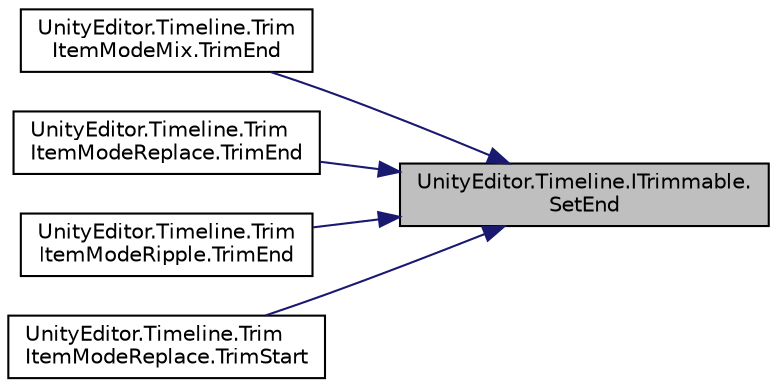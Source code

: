 digraph "UnityEditor.Timeline.ITrimmable.SetEnd"
{
 // LATEX_PDF_SIZE
  edge [fontname="Helvetica",fontsize="10",labelfontname="Helvetica",labelfontsize="10"];
  node [fontname="Helvetica",fontsize="10",shape=record];
  rankdir="RL";
  Node1 [label="UnityEditor.Timeline.ITrimmable.\lSetEnd",height=0.2,width=0.4,color="black", fillcolor="grey75", style="filled", fontcolor="black",tooltip=" "];
  Node1 -> Node2 [dir="back",color="midnightblue",fontsize="10",style="solid",fontname="Helvetica"];
  Node2 [label="UnityEditor.Timeline.Trim\lItemModeMix.TrimEnd",height=0.2,width=0.4,color="black", fillcolor="white", style="filled",URL="$class_unity_editor_1_1_timeline_1_1_trim_item_mode_mix.html#a122cb74495f54b033bbf2926c4245d1a",tooltip=" "];
  Node1 -> Node3 [dir="back",color="midnightblue",fontsize="10",style="solid",fontname="Helvetica"];
  Node3 [label="UnityEditor.Timeline.Trim\lItemModeReplace.TrimEnd",height=0.2,width=0.4,color="black", fillcolor="white", style="filled",URL="$class_unity_editor_1_1_timeline_1_1_trim_item_mode_replace.html#aa8aeec9f836bcac36940717cacd1df27",tooltip=" "];
  Node1 -> Node4 [dir="back",color="midnightblue",fontsize="10",style="solid",fontname="Helvetica"];
  Node4 [label="UnityEditor.Timeline.Trim\lItemModeRipple.TrimEnd",height=0.2,width=0.4,color="black", fillcolor="white", style="filled",URL="$class_unity_editor_1_1_timeline_1_1_trim_item_mode_ripple.html#a5d8284f2e51b406abbeeb414e3503574",tooltip=" "];
  Node1 -> Node5 [dir="back",color="midnightblue",fontsize="10",style="solid",fontname="Helvetica"];
  Node5 [label="UnityEditor.Timeline.Trim\lItemModeReplace.TrimStart",height=0.2,width=0.4,color="black", fillcolor="white", style="filled",URL="$class_unity_editor_1_1_timeline_1_1_trim_item_mode_replace.html#a3e4f5778738811d0a24a4eaecba7aebd",tooltip=" "];
}
